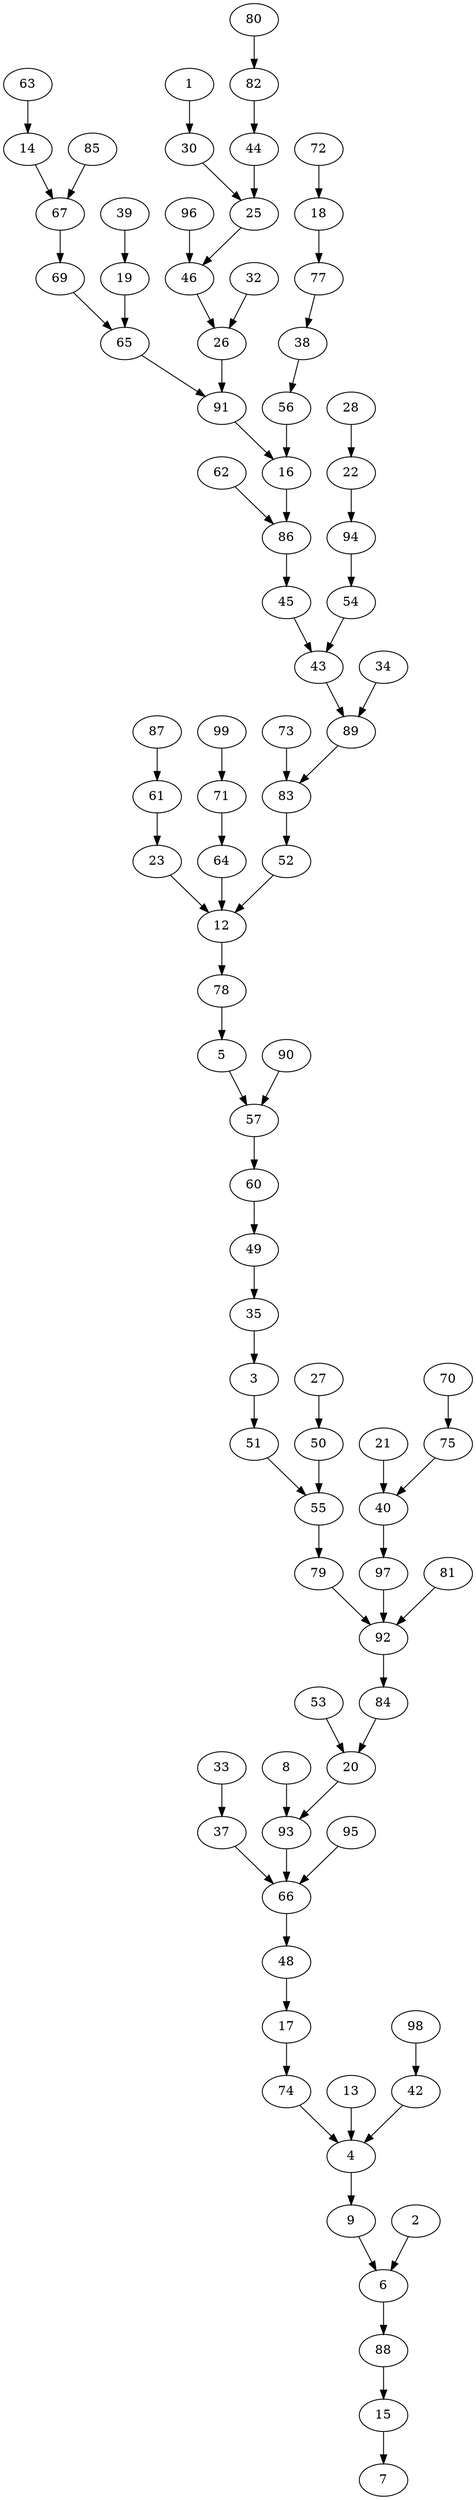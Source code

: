 digraph grafoErdosRenyi_n_100_m_100_DFS_I_7 {
7;
15;
88;
6;
9;
4;
74;
17;
48;
66;
37;
33;
93;
8;
20;
53;
84;
92;
79;
55;
51;
3;
35;
49;
60;
57;
5;
78;
12;
23;
61;
87;
64;
71;
99;
52;
83;
73;
89;
43;
45;
86;
62;
16;
91;
65;
69;
67;
14;
63;
85;
19;
39;
26;
46;
96;
25;
30;
1;
44;
82;
80;
32;
56;
38;
77;
18;
72;
54;
94;
22;
28;
34;
90;
50;
27;
97;
40;
21;
75;
70;
81;
95;
13;
42;
98;
2;
28 -> 22;
9 -> 6;
15 -> 7;
71 -> 64;
88 -> 15;
6 -> 88;
2 -> 6;
96 -> 46;
92 -> 84;
67 -> 69;
4 -> 9;
42 -> 4;
13 -> 4;
74 -> 4;
17 -> 74;
48 -> 17;
66 -> 48;
95 -> 66;
93 -> 66;
37 -> 66;
33 -> 37;
20 -> 93;
8 -> 93;
84 -> 20;
53 -> 20;
81 -> 92;
34 -> 89;
97 -> 92;
79 -> 92;
55 -> 79;
50 -> 55;
57 -> 60;
51 -> 55;
3 -> 51;
14 -> 67;
77 -> 38;
35 -> 3;
52 -> 12;
49 -> 35;
60 -> 49;
90 -> 57;
5 -> 57;
87 -> 61;
78 -> 5;
12 -> 78;
64 -> 12;
23 -> 12;
61 -> 23;
99 -> 71;
83 -> 52;
89 -> 83;
73 -> 83;
43 -> 89;
54 -> 43;
45 -> 43;
86 -> 45;
16 -> 86;
62 -> 86;
30 -> 25;
56 -> 16;
91 -> 16;
26 -> 91;
65 -> 91;
19 -> 65;
69 -> 65;
85 -> 67;
63 -> 14;
39 -> 19;
32 -> 26;
46 -> 26;
25 -> 46;
44 -> 25;
1 -> 30;
82 -> 44;
80 -> 82;
38 -> 56;
18 -> 77;
72 -> 18;
94 -> 54;
22 -> 94;
27 -> 50;
40 -> 97;
75 -> 40;
21 -> 40;
70 -> 75;
98 -> 42;
}